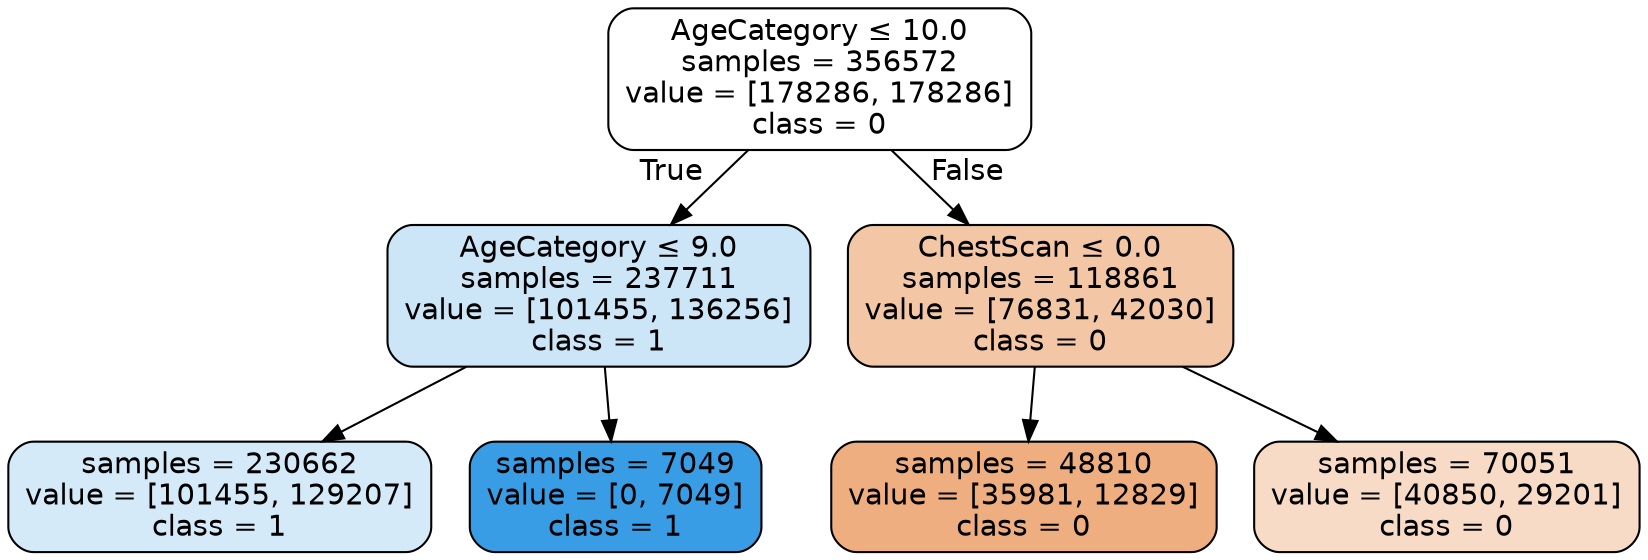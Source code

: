 digraph Tree {
node [shape=box, style="filled, rounded", color="black", fontname="helvetica"] ;
edge [fontname="helvetica"] ;
0 [label=<AgeCategory &le; 10.0<br/>samples = 356572<br/>value = [178286, 178286]<br/>class = 0>, fillcolor="#ffffff"] ;
1 [label=<AgeCategory &le; 9.0<br/>samples = 237711<br/>value = [101455, 136256]<br/>class = 1>, fillcolor="#cce6f8"] ;
0 -> 1 [labeldistance=2.5, labelangle=45, headlabel="True"] ;
2 [label=<samples = 230662<br/>value = [101455, 129207]<br/>class = 1>, fillcolor="#d4eaf9"] ;
1 -> 2 ;
3 [label=<samples = 7049<br/>value = [0, 7049]<br/>class = 1>, fillcolor="#399de5"] ;
1 -> 3 ;
4 [label=<ChestScan &le; 0.0<br/>samples = 118861<br/>value = [76831, 42030]<br/>class = 0>, fillcolor="#f3c6a5"] ;
0 -> 4 [labeldistance=2.5, labelangle=-45, headlabel="False"] ;
5 [label=<samples = 48810<br/>value = [35981, 12829]<br/>class = 0>, fillcolor="#eeae80"] ;
4 -> 5 ;
6 [label=<samples = 70051<br/>value = [40850, 29201]<br/>class = 0>, fillcolor="#f8dbc7"] ;
4 -> 6 ;
}
